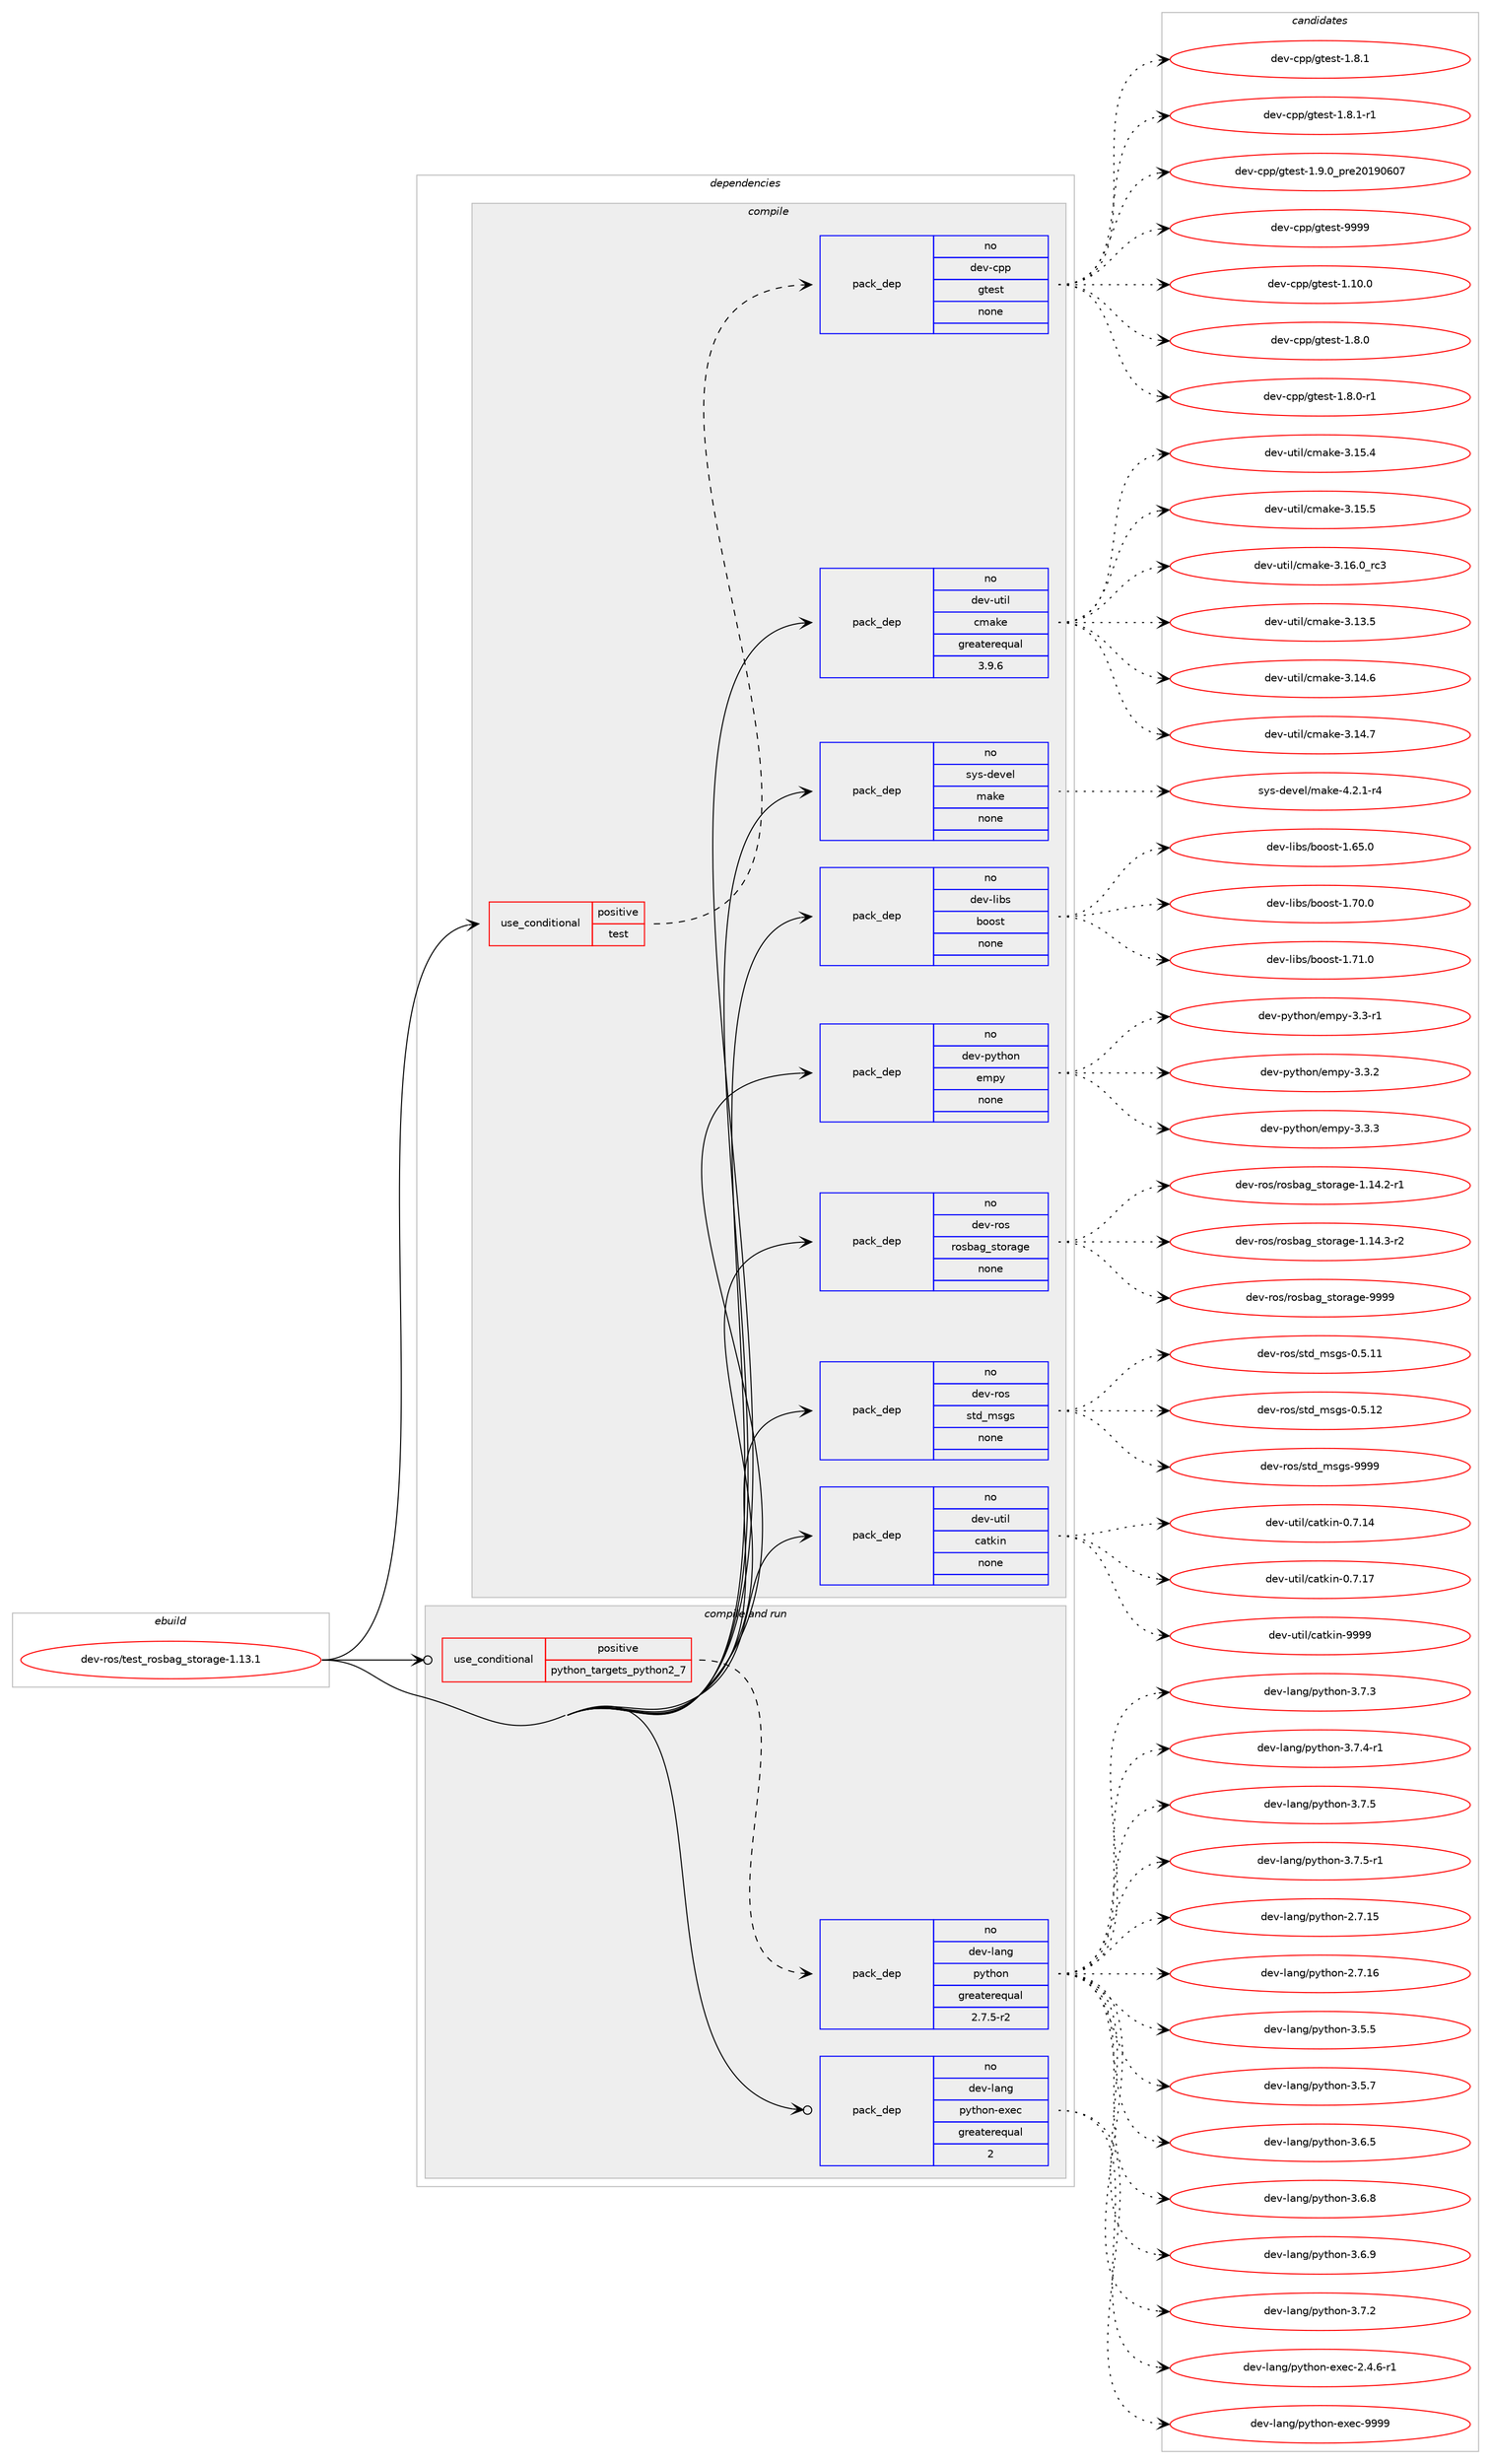 digraph prolog {

# *************
# Graph options
# *************

newrank=true;
concentrate=true;
compound=true;
graph [rankdir=LR,fontname=Helvetica,fontsize=10,ranksep=1.5];#, ranksep=2.5, nodesep=0.2];
edge  [arrowhead=vee];
node  [fontname=Helvetica,fontsize=10];

# **********
# The ebuild
# **********

subgraph cluster_leftcol {
color=gray;
rank=same;
label=<<i>ebuild</i>>;
id [label="dev-ros/test_rosbag_storage-1.13.1", color=red, width=4, href="../dev-ros/test_rosbag_storage-1.13.1.svg"];
}

# ****************
# The dependencies
# ****************

subgraph cluster_midcol {
color=gray;
label=<<i>dependencies</i>>;
subgraph cluster_compile {
fillcolor="#eeeeee";
style=filled;
label=<<i>compile</i>>;
subgraph cond155724 {
dependency668638 [label=<<TABLE BORDER="0" CELLBORDER="1" CELLSPACING="0" CELLPADDING="4"><TR><TD ROWSPAN="3" CELLPADDING="10">use_conditional</TD></TR><TR><TD>positive</TD></TR><TR><TD>test</TD></TR></TABLE>>, shape=none, color=red];
subgraph pack501008 {
dependency668639 [label=<<TABLE BORDER="0" CELLBORDER="1" CELLSPACING="0" CELLPADDING="4" WIDTH="220"><TR><TD ROWSPAN="6" CELLPADDING="30">pack_dep</TD></TR><TR><TD WIDTH="110">no</TD></TR><TR><TD>dev-cpp</TD></TR><TR><TD>gtest</TD></TR><TR><TD>none</TD></TR><TR><TD></TD></TR></TABLE>>, shape=none, color=blue];
}
dependency668638:e -> dependency668639:w [weight=20,style="dashed",arrowhead="vee"];
}
id:e -> dependency668638:w [weight=20,style="solid",arrowhead="vee"];
subgraph pack501009 {
dependency668640 [label=<<TABLE BORDER="0" CELLBORDER="1" CELLSPACING="0" CELLPADDING="4" WIDTH="220"><TR><TD ROWSPAN="6" CELLPADDING="30">pack_dep</TD></TR><TR><TD WIDTH="110">no</TD></TR><TR><TD>dev-libs</TD></TR><TR><TD>boost</TD></TR><TR><TD>none</TD></TR><TR><TD></TD></TR></TABLE>>, shape=none, color=blue];
}
id:e -> dependency668640:w [weight=20,style="solid",arrowhead="vee"];
subgraph pack501010 {
dependency668641 [label=<<TABLE BORDER="0" CELLBORDER="1" CELLSPACING="0" CELLPADDING="4" WIDTH="220"><TR><TD ROWSPAN="6" CELLPADDING="30">pack_dep</TD></TR><TR><TD WIDTH="110">no</TD></TR><TR><TD>dev-python</TD></TR><TR><TD>empy</TD></TR><TR><TD>none</TD></TR><TR><TD></TD></TR></TABLE>>, shape=none, color=blue];
}
id:e -> dependency668641:w [weight=20,style="solid",arrowhead="vee"];
subgraph pack501011 {
dependency668642 [label=<<TABLE BORDER="0" CELLBORDER="1" CELLSPACING="0" CELLPADDING="4" WIDTH="220"><TR><TD ROWSPAN="6" CELLPADDING="30">pack_dep</TD></TR><TR><TD WIDTH="110">no</TD></TR><TR><TD>dev-ros</TD></TR><TR><TD>rosbag_storage</TD></TR><TR><TD>none</TD></TR><TR><TD></TD></TR></TABLE>>, shape=none, color=blue];
}
id:e -> dependency668642:w [weight=20,style="solid",arrowhead="vee"];
subgraph pack501012 {
dependency668643 [label=<<TABLE BORDER="0" CELLBORDER="1" CELLSPACING="0" CELLPADDING="4" WIDTH="220"><TR><TD ROWSPAN="6" CELLPADDING="30">pack_dep</TD></TR><TR><TD WIDTH="110">no</TD></TR><TR><TD>dev-ros</TD></TR><TR><TD>std_msgs</TD></TR><TR><TD>none</TD></TR><TR><TD></TD></TR></TABLE>>, shape=none, color=blue];
}
id:e -> dependency668643:w [weight=20,style="solid",arrowhead="vee"];
subgraph pack501013 {
dependency668644 [label=<<TABLE BORDER="0" CELLBORDER="1" CELLSPACING="0" CELLPADDING="4" WIDTH="220"><TR><TD ROWSPAN="6" CELLPADDING="30">pack_dep</TD></TR><TR><TD WIDTH="110">no</TD></TR><TR><TD>dev-util</TD></TR><TR><TD>catkin</TD></TR><TR><TD>none</TD></TR><TR><TD></TD></TR></TABLE>>, shape=none, color=blue];
}
id:e -> dependency668644:w [weight=20,style="solid",arrowhead="vee"];
subgraph pack501014 {
dependency668645 [label=<<TABLE BORDER="0" CELLBORDER="1" CELLSPACING="0" CELLPADDING="4" WIDTH="220"><TR><TD ROWSPAN="6" CELLPADDING="30">pack_dep</TD></TR><TR><TD WIDTH="110">no</TD></TR><TR><TD>dev-util</TD></TR><TR><TD>cmake</TD></TR><TR><TD>greaterequal</TD></TR><TR><TD>3.9.6</TD></TR></TABLE>>, shape=none, color=blue];
}
id:e -> dependency668645:w [weight=20,style="solid",arrowhead="vee"];
subgraph pack501015 {
dependency668646 [label=<<TABLE BORDER="0" CELLBORDER="1" CELLSPACING="0" CELLPADDING="4" WIDTH="220"><TR><TD ROWSPAN="6" CELLPADDING="30">pack_dep</TD></TR><TR><TD WIDTH="110">no</TD></TR><TR><TD>sys-devel</TD></TR><TR><TD>make</TD></TR><TR><TD>none</TD></TR><TR><TD></TD></TR></TABLE>>, shape=none, color=blue];
}
id:e -> dependency668646:w [weight=20,style="solid",arrowhead="vee"];
}
subgraph cluster_compileandrun {
fillcolor="#eeeeee";
style=filled;
label=<<i>compile and run</i>>;
subgraph cond155725 {
dependency668647 [label=<<TABLE BORDER="0" CELLBORDER="1" CELLSPACING="0" CELLPADDING="4"><TR><TD ROWSPAN="3" CELLPADDING="10">use_conditional</TD></TR><TR><TD>positive</TD></TR><TR><TD>python_targets_python2_7</TD></TR></TABLE>>, shape=none, color=red];
subgraph pack501016 {
dependency668648 [label=<<TABLE BORDER="0" CELLBORDER="1" CELLSPACING="0" CELLPADDING="4" WIDTH="220"><TR><TD ROWSPAN="6" CELLPADDING="30">pack_dep</TD></TR><TR><TD WIDTH="110">no</TD></TR><TR><TD>dev-lang</TD></TR><TR><TD>python</TD></TR><TR><TD>greaterequal</TD></TR><TR><TD>2.7.5-r2</TD></TR></TABLE>>, shape=none, color=blue];
}
dependency668647:e -> dependency668648:w [weight=20,style="dashed",arrowhead="vee"];
}
id:e -> dependency668647:w [weight=20,style="solid",arrowhead="odotvee"];
subgraph pack501017 {
dependency668649 [label=<<TABLE BORDER="0" CELLBORDER="1" CELLSPACING="0" CELLPADDING="4" WIDTH="220"><TR><TD ROWSPAN="6" CELLPADDING="30">pack_dep</TD></TR><TR><TD WIDTH="110">no</TD></TR><TR><TD>dev-lang</TD></TR><TR><TD>python-exec</TD></TR><TR><TD>greaterequal</TD></TR><TR><TD>2</TD></TR></TABLE>>, shape=none, color=blue];
}
id:e -> dependency668649:w [weight=20,style="solid",arrowhead="odotvee"];
}
subgraph cluster_run {
fillcolor="#eeeeee";
style=filled;
label=<<i>run</i>>;
}
}

# **************
# The candidates
# **************

subgraph cluster_choices {
rank=same;
color=gray;
label=<<i>candidates</i>>;

subgraph choice501008 {
color=black;
nodesep=1;
choice10010111845991121124710311610111511645494649484648 [label="dev-cpp/gtest-1.10.0", color=red, width=4,href="../dev-cpp/gtest-1.10.0.svg"];
choice100101118459911211247103116101115116454946564648 [label="dev-cpp/gtest-1.8.0", color=red, width=4,href="../dev-cpp/gtest-1.8.0.svg"];
choice1001011184599112112471031161011151164549465646484511449 [label="dev-cpp/gtest-1.8.0-r1", color=red, width=4,href="../dev-cpp/gtest-1.8.0-r1.svg"];
choice100101118459911211247103116101115116454946564649 [label="dev-cpp/gtest-1.8.1", color=red, width=4,href="../dev-cpp/gtest-1.8.1.svg"];
choice1001011184599112112471031161011151164549465646494511449 [label="dev-cpp/gtest-1.8.1-r1", color=red, width=4,href="../dev-cpp/gtest-1.8.1-r1.svg"];
choice100101118459911211247103116101115116454946574648951121141015048495748544855 [label="dev-cpp/gtest-1.9.0_pre20190607", color=red, width=4,href="../dev-cpp/gtest-1.9.0_pre20190607.svg"];
choice1001011184599112112471031161011151164557575757 [label="dev-cpp/gtest-9999", color=red, width=4,href="../dev-cpp/gtest-9999.svg"];
dependency668639:e -> choice10010111845991121124710311610111511645494649484648:w [style=dotted,weight="100"];
dependency668639:e -> choice100101118459911211247103116101115116454946564648:w [style=dotted,weight="100"];
dependency668639:e -> choice1001011184599112112471031161011151164549465646484511449:w [style=dotted,weight="100"];
dependency668639:e -> choice100101118459911211247103116101115116454946564649:w [style=dotted,weight="100"];
dependency668639:e -> choice1001011184599112112471031161011151164549465646494511449:w [style=dotted,weight="100"];
dependency668639:e -> choice100101118459911211247103116101115116454946574648951121141015048495748544855:w [style=dotted,weight="100"];
dependency668639:e -> choice1001011184599112112471031161011151164557575757:w [style=dotted,weight="100"];
}
subgraph choice501009 {
color=black;
nodesep=1;
choice1001011184510810598115479811111111511645494654534648 [label="dev-libs/boost-1.65.0", color=red, width=4,href="../dev-libs/boost-1.65.0.svg"];
choice1001011184510810598115479811111111511645494655484648 [label="dev-libs/boost-1.70.0", color=red, width=4,href="../dev-libs/boost-1.70.0.svg"];
choice1001011184510810598115479811111111511645494655494648 [label="dev-libs/boost-1.71.0", color=red, width=4,href="../dev-libs/boost-1.71.0.svg"];
dependency668640:e -> choice1001011184510810598115479811111111511645494654534648:w [style=dotted,weight="100"];
dependency668640:e -> choice1001011184510810598115479811111111511645494655484648:w [style=dotted,weight="100"];
dependency668640:e -> choice1001011184510810598115479811111111511645494655494648:w [style=dotted,weight="100"];
}
subgraph choice501010 {
color=black;
nodesep=1;
choice1001011184511212111610411111047101109112121455146514511449 [label="dev-python/empy-3.3-r1", color=red, width=4,href="../dev-python/empy-3.3-r1.svg"];
choice1001011184511212111610411111047101109112121455146514650 [label="dev-python/empy-3.3.2", color=red, width=4,href="../dev-python/empy-3.3.2.svg"];
choice1001011184511212111610411111047101109112121455146514651 [label="dev-python/empy-3.3.3", color=red, width=4,href="../dev-python/empy-3.3.3.svg"];
dependency668641:e -> choice1001011184511212111610411111047101109112121455146514511449:w [style=dotted,weight="100"];
dependency668641:e -> choice1001011184511212111610411111047101109112121455146514650:w [style=dotted,weight="100"];
dependency668641:e -> choice1001011184511212111610411111047101109112121455146514651:w [style=dotted,weight="100"];
}
subgraph choice501011 {
color=black;
nodesep=1;
choice100101118451141111154711411111598971039511511611111497103101454946495246504511449 [label="dev-ros/rosbag_storage-1.14.2-r1", color=red, width=4,href="../dev-ros/rosbag_storage-1.14.2-r1.svg"];
choice100101118451141111154711411111598971039511511611111497103101454946495246514511450 [label="dev-ros/rosbag_storage-1.14.3-r2", color=red, width=4,href="../dev-ros/rosbag_storage-1.14.3-r2.svg"];
choice1001011184511411111547114111115989710395115116111114971031014557575757 [label="dev-ros/rosbag_storage-9999", color=red, width=4,href="../dev-ros/rosbag_storage-9999.svg"];
dependency668642:e -> choice100101118451141111154711411111598971039511511611111497103101454946495246504511449:w [style=dotted,weight="100"];
dependency668642:e -> choice100101118451141111154711411111598971039511511611111497103101454946495246514511450:w [style=dotted,weight="100"];
dependency668642:e -> choice1001011184511411111547114111115989710395115116111114971031014557575757:w [style=dotted,weight="100"];
}
subgraph choice501012 {
color=black;
nodesep=1;
choice10010111845114111115471151161009510911510311545484653464949 [label="dev-ros/std_msgs-0.5.11", color=red, width=4,href="../dev-ros/std_msgs-0.5.11.svg"];
choice10010111845114111115471151161009510911510311545484653464950 [label="dev-ros/std_msgs-0.5.12", color=red, width=4,href="../dev-ros/std_msgs-0.5.12.svg"];
choice1001011184511411111547115116100951091151031154557575757 [label="dev-ros/std_msgs-9999", color=red, width=4,href="../dev-ros/std_msgs-9999.svg"];
dependency668643:e -> choice10010111845114111115471151161009510911510311545484653464949:w [style=dotted,weight="100"];
dependency668643:e -> choice10010111845114111115471151161009510911510311545484653464950:w [style=dotted,weight="100"];
dependency668643:e -> choice1001011184511411111547115116100951091151031154557575757:w [style=dotted,weight="100"];
}
subgraph choice501013 {
color=black;
nodesep=1;
choice1001011184511711610510847999711610710511045484655464952 [label="dev-util/catkin-0.7.14", color=red, width=4,href="../dev-util/catkin-0.7.14.svg"];
choice1001011184511711610510847999711610710511045484655464955 [label="dev-util/catkin-0.7.17", color=red, width=4,href="../dev-util/catkin-0.7.17.svg"];
choice100101118451171161051084799971161071051104557575757 [label="dev-util/catkin-9999", color=red, width=4,href="../dev-util/catkin-9999.svg"];
dependency668644:e -> choice1001011184511711610510847999711610710511045484655464952:w [style=dotted,weight="100"];
dependency668644:e -> choice1001011184511711610510847999711610710511045484655464955:w [style=dotted,weight="100"];
dependency668644:e -> choice100101118451171161051084799971161071051104557575757:w [style=dotted,weight="100"];
}
subgraph choice501014 {
color=black;
nodesep=1;
choice1001011184511711610510847991099710710145514649514653 [label="dev-util/cmake-3.13.5", color=red, width=4,href="../dev-util/cmake-3.13.5.svg"];
choice1001011184511711610510847991099710710145514649524654 [label="dev-util/cmake-3.14.6", color=red, width=4,href="../dev-util/cmake-3.14.6.svg"];
choice1001011184511711610510847991099710710145514649524655 [label="dev-util/cmake-3.14.7", color=red, width=4,href="../dev-util/cmake-3.14.7.svg"];
choice1001011184511711610510847991099710710145514649534652 [label="dev-util/cmake-3.15.4", color=red, width=4,href="../dev-util/cmake-3.15.4.svg"];
choice1001011184511711610510847991099710710145514649534653 [label="dev-util/cmake-3.15.5", color=red, width=4,href="../dev-util/cmake-3.15.5.svg"];
choice1001011184511711610510847991099710710145514649544648951149951 [label="dev-util/cmake-3.16.0_rc3", color=red, width=4,href="../dev-util/cmake-3.16.0_rc3.svg"];
dependency668645:e -> choice1001011184511711610510847991099710710145514649514653:w [style=dotted,weight="100"];
dependency668645:e -> choice1001011184511711610510847991099710710145514649524654:w [style=dotted,weight="100"];
dependency668645:e -> choice1001011184511711610510847991099710710145514649524655:w [style=dotted,weight="100"];
dependency668645:e -> choice1001011184511711610510847991099710710145514649534652:w [style=dotted,weight="100"];
dependency668645:e -> choice1001011184511711610510847991099710710145514649534653:w [style=dotted,weight="100"];
dependency668645:e -> choice1001011184511711610510847991099710710145514649544648951149951:w [style=dotted,weight="100"];
}
subgraph choice501015 {
color=black;
nodesep=1;
choice1151211154510010111810110847109971071014552465046494511452 [label="sys-devel/make-4.2.1-r4", color=red, width=4,href="../sys-devel/make-4.2.1-r4.svg"];
dependency668646:e -> choice1151211154510010111810110847109971071014552465046494511452:w [style=dotted,weight="100"];
}
subgraph choice501016 {
color=black;
nodesep=1;
choice10010111845108971101034711212111610411111045504655464953 [label="dev-lang/python-2.7.15", color=red, width=4,href="../dev-lang/python-2.7.15.svg"];
choice10010111845108971101034711212111610411111045504655464954 [label="dev-lang/python-2.7.16", color=red, width=4,href="../dev-lang/python-2.7.16.svg"];
choice100101118451089711010347112121116104111110455146534653 [label="dev-lang/python-3.5.5", color=red, width=4,href="../dev-lang/python-3.5.5.svg"];
choice100101118451089711010347112121116104111110455146534655 [label="dev-lang/python-3.5.7", color=red, width=4,href="../dev-lang/python-3.5.7.svg"];
choice100101118451089711010347112121116104111110455146544653 [label="dev-lang/python-3.6.5", color=red, width=4,href="../dev-lang/python-3.6.5.svg"];
choice100101118451089711010347112121116104111110455146544656 [label="dev-lang/python-3.6.8", color=red, width=4,href="../dev-lang/python-3.6.8.svg"];
choice100101118451089711010347112121116104111110455146544657 [label="dev-lang/python-3.6.9", color=red, width=4,href="../dev-lang/python-3.6.9.svg"];
choice100101118451089711010347112121116104111110455146554650 [label="dev-lang/python-3.7.2", color=red, width=4,href="../dev-lang/python-3.7.2.svg"];
choice100101118451089711010347112121116104111110455146554651 [label="dev-lang/python-3.7.3", color=red, width=4,href="../dev-lang/python-3.7.3.svg"];
choice1001011184510897110103471121211161041111104551465546524511449 [label="dev-lang/python-3.7.4-r1", color=red, width=4,href="../dev-lang/python-3.7.4-r1.svg"];
choice100101118451089711010347112121116104111110455146554653 [label="dev-lang/python-3.7.5", color=red, width=4,href="../dev-lang/python-3.7.5.svg"];
choice1001011184510897110103471121211161041111104551465546534511449 [label="dev-lang/python-3.7.5-r1", color=red, width=4,href="../dev-lang/python-3.7.5-r1.svg"];
dependency668648:e -> choice10010111845108971101034711212111610411111045504655464953:w [style=dotted,weight="100"];
dependency668648:e -> choice10010111845108971101034711212111610411111045504655464954:w [style=dotted,weight="100"];
dependency668648:e -> choice100101118451089711010347112121116104111110455146534653:w [style=dotted,weight="100"];
dependency668648:e -> choice100101118451089711010347112121116104111110455146534655:w [style=dotted,weight="100"];
dependency668648:e -> choice100101118451089711010347112121116104111110455146544653:w [style=dotted,weight="100"];
dependency668648:e -> choice100101118451089711010347112121116104111110455146544656:w [style=dotted,weight="100"];
dependency668648:e -> choice100101118451089711010347112121116104111110455146544657:w [style=dotted,weight="100"];
dependency668648:e -> choice100101118451089711010347112121116104111110455146554650:w [style=dotted,weight="100"];
dependency668648:e -> choice100101118451089711010347112121116104111110455146554651:w [style=dotted,weight="100"];
dependency668648:e -> choice1001011184510897110103471121211161041111104551465546524511449:w [style=dotted,weight="100"];
dependency668648:e -> choice100101118451089711010347112121116104111110455146554653:w [style=dotted,weight="100"];
dependency668648:e -> choice1001011184510897110103471121211161041111104551465546534511449:w [style=dotted,weight="100"];
}
subgraph choice501017 {
color=black;
nodesep=1;
choice10010111845108971101034711212111610411111045101120101994550465246544511449 [label="dev-lang/python-exec-2.4.6-r1", color=red, width=4,href="../dev-lang/python-exec-2.4.6-r1.svg"];
choice10010111845108971101034711212111610411111045101120101994557575757 [label="dev-lang/python-exec-9999", color=red, width=4,href="../dev-lang/python-exec-9999.svg"];
dependency668649:e -> choice10010111845108971101034711212111610411111045101120101994550465246544511449:w [style=dotted,weight="100"];
dependency668649:e -> choice10010111845108971101034711212111610411111045101120101994557575757:w [style=dotted,weight="100"];
}
}

}
